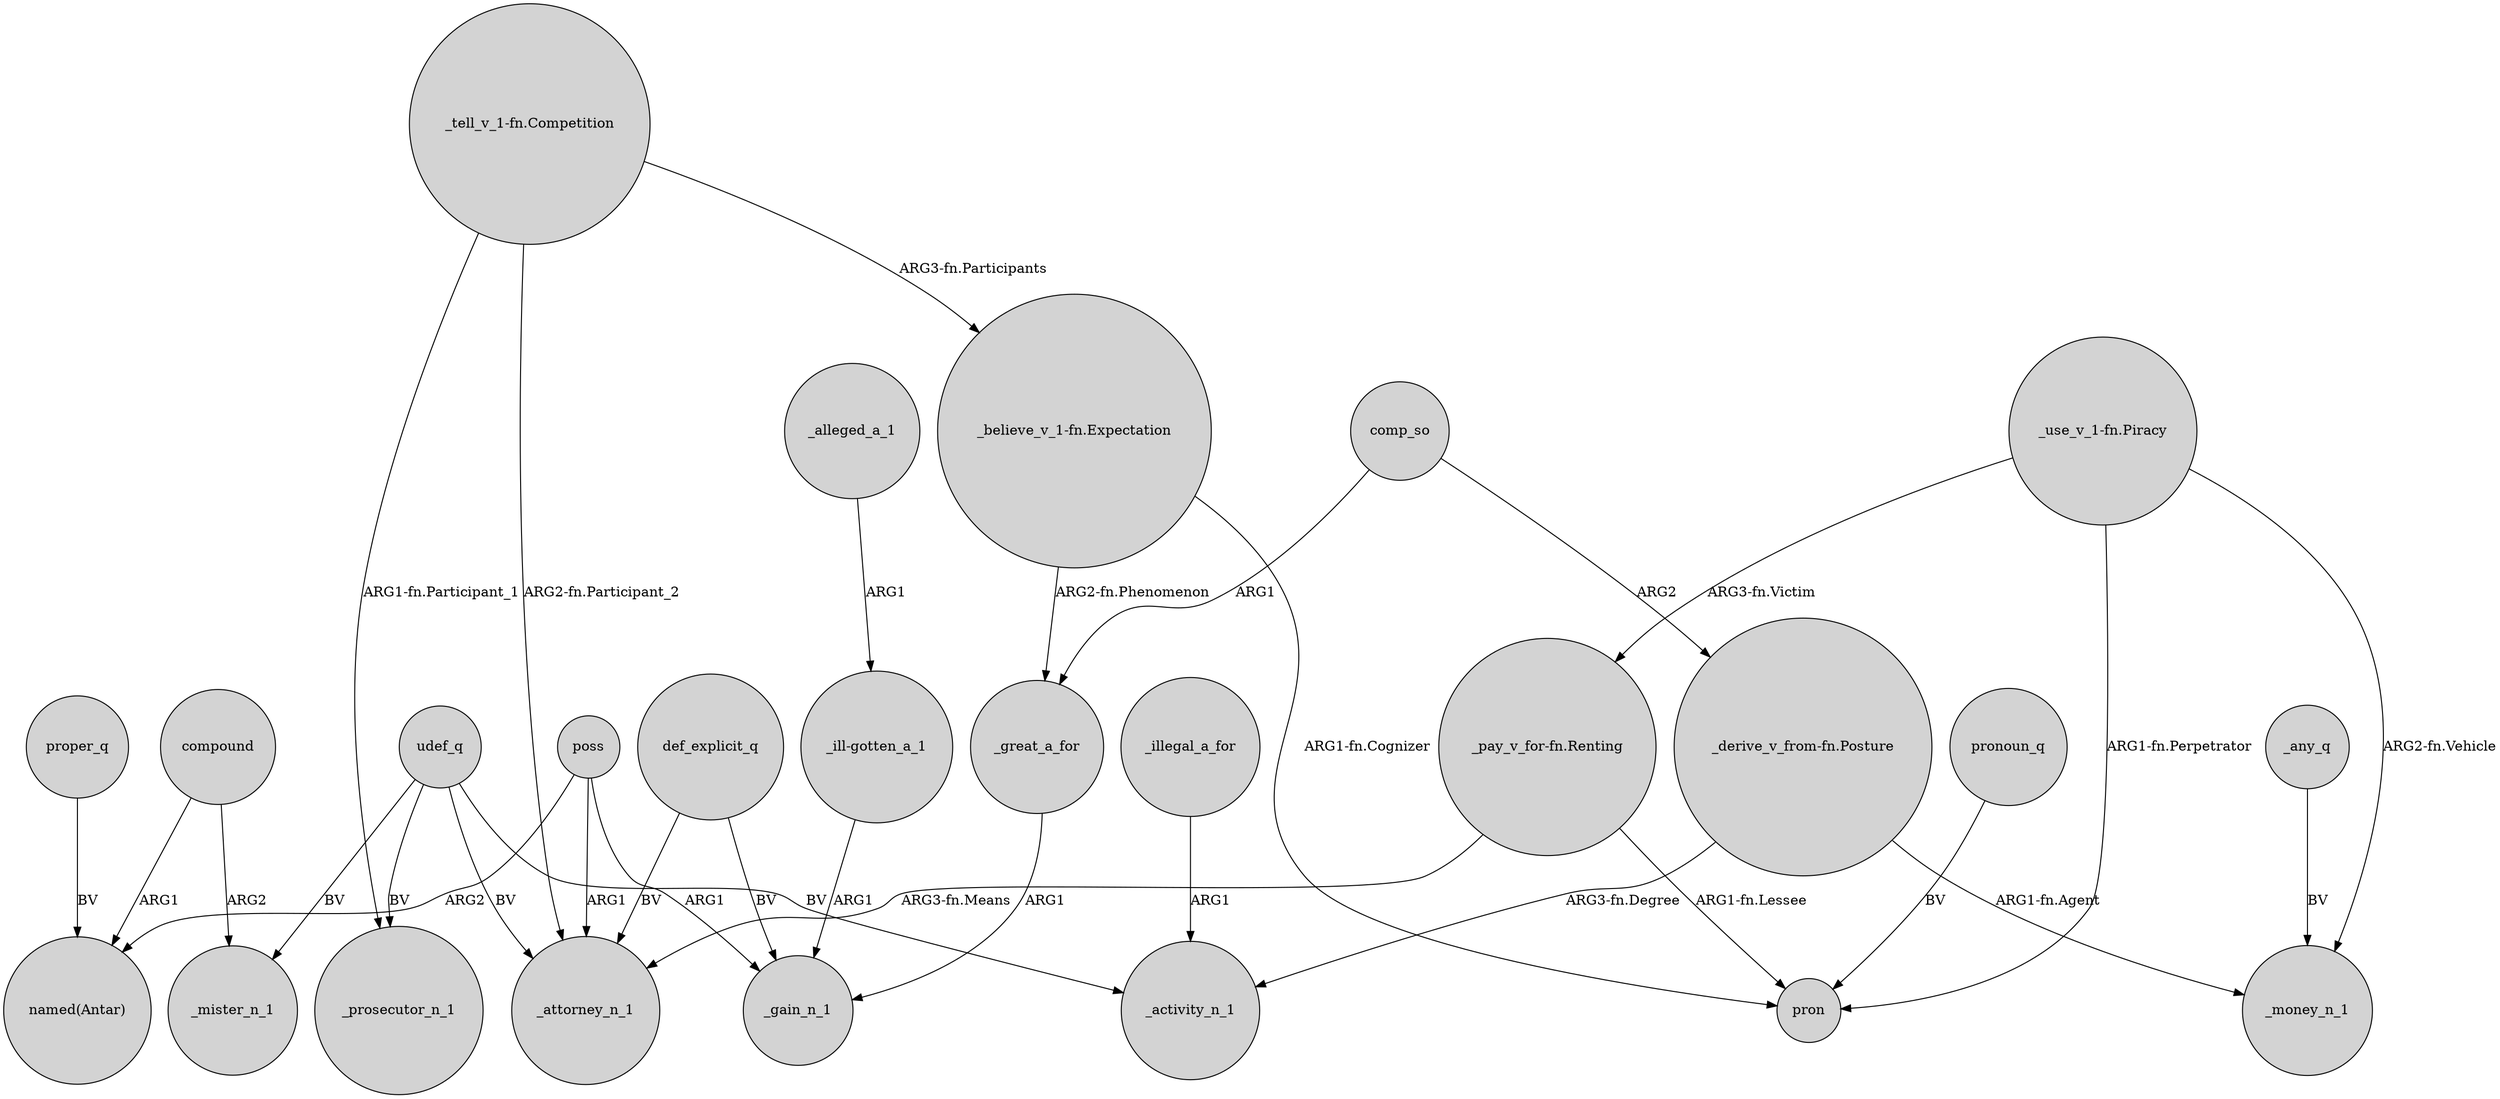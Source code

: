 digraph {
	node [shape=circle style=filled]
	compound -> _mister_n_1 [label=ARG2]
	"_believe_v_1-fn.Expectation" -> _great_a_for [label="ARG2-fn.Phenomenon"]
	"_tell_v_1-fn.Competition" -> "_believe_v_1-fn.Expectation" [label="ARG3-fn.Participants"]
	"_pay_v_for-fn.Renting" -> pron [label="ARG1-fn.Lessee"]
	udef_q -> _prosecutor_n_1 [label=BV]
	compound -> "named(Antar)" [label=ARG1]
	"_pay_v_for-fn.Renting" -> _attorney_n_1 [label="ARG3-fn.Means"]
	"_use_v_1-fn.Piracy" -> pron [label="ARG1-fn.Perpetrator"]
	poss -> _gain_n_1 [label=ARG1]
	comp_so -> _great_a_for [label=ARG1]
	_alleged_a_1 -> "_ill-gotten_a_1" [label=ARG1]
	udef_q -> _mister_n_1 [label=BV]
	_great_a_for -> _gain_n_1 [label=ARG1]
	def_explicit_q -> _gain_n_1 [label=BV]
	pronoun_q -> pron [label=BV]
	"_ill-gotten_a_1" -> _gain_n_1 [label=ARG1]
	"_derive_v_from-fn.Posture" -> _money_n_1 [label="ARG1-fn.Agent"]
	def_explicit_q -> _attorney_n_1 [label=BV]
	"_use_v_1-fn.Piracy" -> "_pay_v_for-fn.Renting" [label="ARG3-fn.Victim"]
	poss -> _attorney_n_1 [label=ARG1]
	_illegal_a_for -> _activity_n_1 [label=ARG1]
	"_tell_v_1-fn.Competition" -> _attorney_n_1 [label="ARG2-fn.Participant_2"]
	_any_q -> _money_n_1 [label=BV]
	proper_q -> "named(Antar)" [label=BV]
	"_tell_v_1-fn.Competition" -> _prosecutor_n_1 [label="ARG1-fn.Participant_1"]
	"_derive_v_from-fn.Posture" -> _activity_n_1 [label="ARG3-fn.Degree"]
	udef_q -> _attorney_n_1 [label=BV]
	"_believe_v_1-fn.Expectation" -> pron [label="ARG1-fn.Cognizer"]
	comp_so -> "_derive_v_from-fn.Posture" [label=ARG2]
	poss -> "named(Antar)" [label=ARG2]
	"_use_v_1-fn.Piracy" -> _money_n_1 [label="ARG2-fn.Vehicle"]
	udef_q -> _activity_n_1 [label=BV]
}
